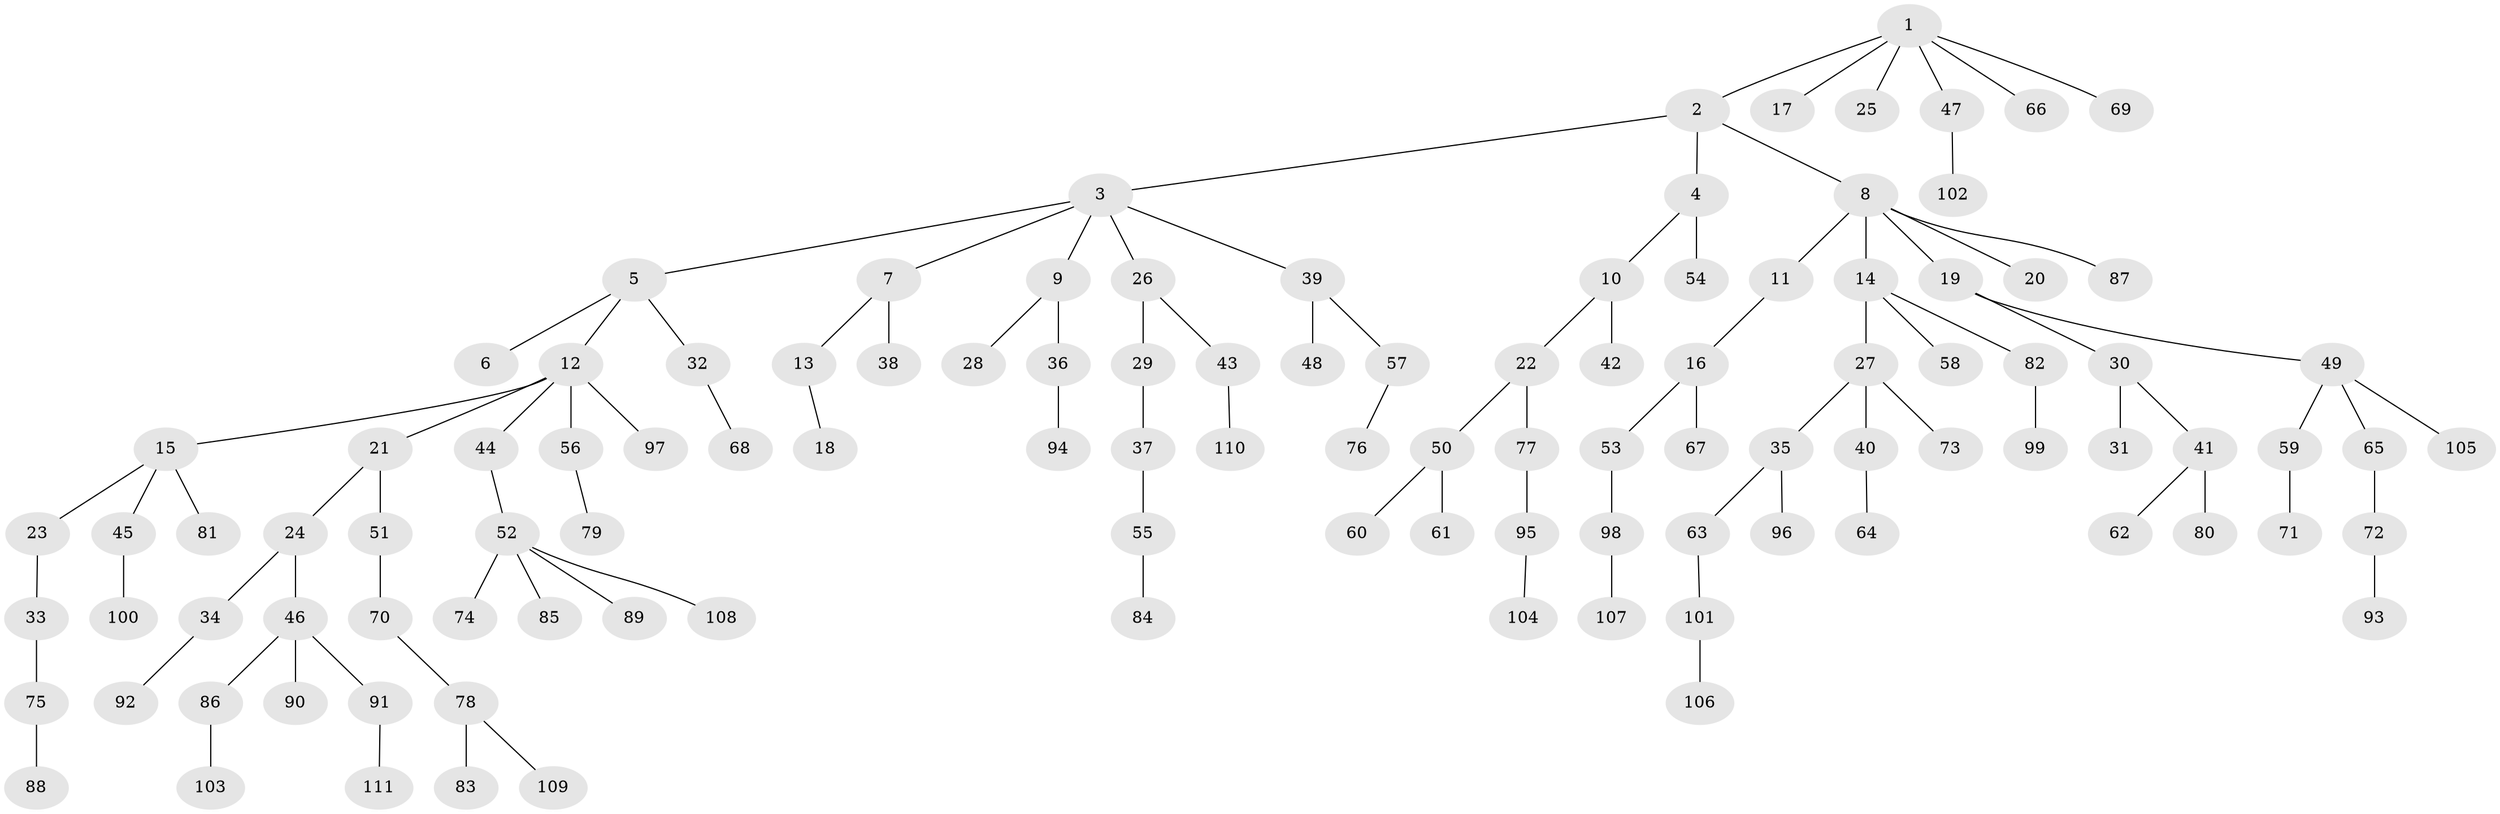 // Generated by graph-tools (version 1.1) at 2025/52/03/09/25 04:52:32]
// undirected, 111 vertices, 110 edges
graph export_dot {
graph [start="1"]
  node [color=gray90,style=filled];
  1;
  2;
  3;
  4;
  5;
  6;
  7;
  8;
  9;
  10;
  11;
  12;
  13;
  14;
  15;
  16;
  17;
  18;
  19;
  20;
  21;
  22;
  23;
  24;
  25;
  26;
  27;
  28;
  29;
  30;
  31;
  32;
  33;
  34;
  35;
  36;
  37;
  38;
  39;
  40;
  41;
  42;
  43;
  44;
  45;
  46;
  47;
  48;
  49;
  50;
  51;
  52;
  53;
  54;
  55;
  56;
  57;
  58;
  59;
  60;
  61;
  62;
  63;
  64;
  65;
  66;
  67;
  68;
  69;
  70;
  71;
  72;
  73;
  74;
  75;
  76;
  77;
  78;
  79;
  80;
  81;
  82;
  83;
  84;
  85;
  86;
  87;
  88;
  89;
  90;
  91;
  92;
  93;
  94;
  95;
  96;
  97;
  98;
  99;
  100;
  101;
  102;
  103;
  104;
  105;
  106;
  107;
  108;
  109;
  110;
  111;
  1 -- 2;
  1 -- 17;
  1 -- 25;
  1 -- 47;
  1 -- 66;
  1 -- 69;
  2 -- 3;
  2 -- 4;
  2 -- 8;
  3 -- 5;
  3 -- 7;
  3 -- 9;
  3 -- 26;
  3 -- 39;
  4 -- 10;
  4 -- 54;
  5 -- 6;
  5 -- 12;
  5 -- 32;
  7 -- 13;
  7 -- 38;
  8 -- 11;
  8 -- 14;
  8 -- 19;
  8 -- 20;
  8 -- 87;
  9 -- 28;
  9 -- 36;
  10 -- 22;
  10 -- 42;
  11 -- 16;
  12 -- 15;
  12 -- 21;
  12 -- 44;
  12 -- 56;
  12 -- 97;
  13 -- 18;
  14 -- 27;
  14 -- 58;
  14 -- 82;
  15 -- 23;
  15 -- 45;
  15 -- 81;
  16 -- 53;
  16 -- 67;
  19 -- 30;
  19 -- 49;
  21 -- 24;
  21 -- 51;
  22 -- 50;
  22 -- 77;
  23 -- 33;
  24 -- 34;
  24 -- 46;
  26 -- 29;
  26 -- 43;
  27 -- 35;
  27 -- 40;
  27 -- 73;
  29 -- 37;
  30 -- 31;
  30 -- 41;
  32 -- 68;
  33 -- 75;
  34 -- 92;
  35 -- 63;
  35 -- 96;
  36 -- 94;
  37 -- 55;
  39 -- 48;
  39 -- 57;
  40 -- 64;
  41 -- 62;
  41 -- 80;
  43 -- 110;
  44 -- 52;
  45 -- 100;
  46 -- 86;
  46 -- 90;
  46 -- 91;
  47 -- 102;
  49 -- 59;
  49 -- 65;
  49 -- 105;
  50 -- 60;
  50 -- 61;
  51 -- 70;
  52 -- 74;
  52 -- 85;
  52 -- 89;
  52 -- 108;
  53 -- 98;
  55 -- 84;
  56 -- 79;
  57 -- 76;
  59 -- 71;
  63 -- 101;
  65 -- 72;
  70 -- 78;
  72 -- 93;
  75 -- 88;
  77 -- 95;
  78 -- 83;
  78 -- 109;
  82 -- 99;
  86 -- 103;
  91 -- 111;
  95 -- 104;
  98 -- 107;
  101 -- 106;
}
